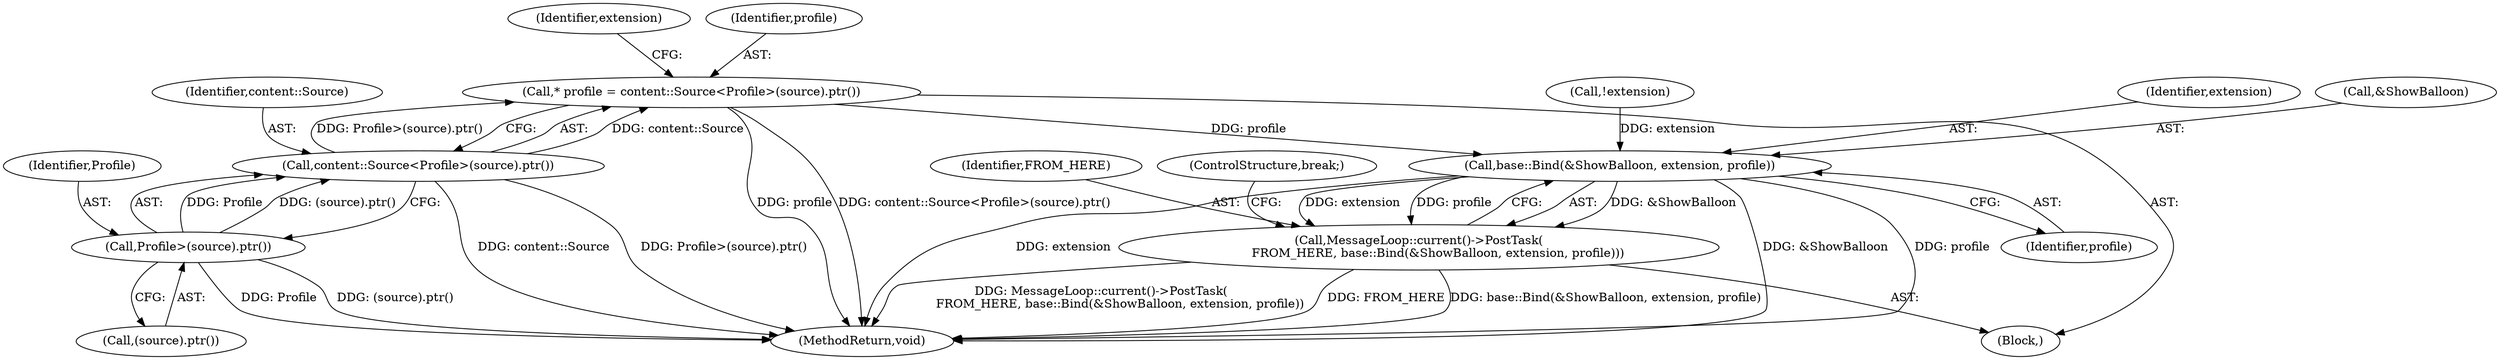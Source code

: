 digraph "0_Chrome_a03d4448faf2c40f4ef444a88cb9aace5b98e8c4_2@pointer" {
"1000243" [label="(Call,* profile = content::Source<Profile>(source).ptr())"];
"1000245" [label="(Call,content::Source<Profile>(source).ptr())"];
"1000247" [label="(Call,Profile>(source).ptr())"];
"1000297" [label="(Call,base::Bind(&ShowBalloon, extension, profile))"];
"1000295" [label="(Call,MessageLoop::current()->PostTask(\n          FROM_HERE, base::Bind(&ShowBalloon, extension, profile)))"];
"1000252" [label="(Identifier,extension)"];
"1000359" [label="(MethodReturn,void)"];
"1000244" [label="(Identifier,profile)"];
"1000297" [label="(Call,base::Bind(&ShowBalloon, extension, profile))"];
"1000247" [label="(Call,Profile>(source).ptr())"];
"1000246" [label="(Identifier,content::Source)"];
"1000249" [label="(Call,(source).ptr())"];
"1000295" [label="(Call,MessageLoop::current()->PostTask(\n          FROM_HERE, base::Bind(&ShowBalloon, extension, profile)))"];
"1000301" [label="(Identifier,profile)"];
"1000298" [label="(Call,&ShowBalloon)"];
"1000296" [label="(Identifier,FROM_HERE)"];
"1000245" [label="(Call,content::Source<Profile>(source).ptr())"];
"1000243" [label="(Call,* profile = content::Source<Profile>(source).ptr())"];
"1000292" [label="(Call,!extension)"];
"1000302" [label="(ControlStructure,break;)"];
"1000300" [label="(Identifier,extension)"];
"1000241" [label="(Block,)"];
"1000248" [label="(Identifier,Profile)"];
"1000243" -> "1000241"  [label="AST: "];
"1000243" -> "1000245"  [label="CFG: "];
"1000244" -> "1000243"  [label="AST: "];
"1000245" -> "1000243"  [label="AST: "];
"1000252" -> "1000243"  [label="CFG: "];
"1000243" -> "1000359"  [label="DDG: profile"];
"1000243" -> "1000359"  [label="DDG: content::Source<Profile>(source).ptr()"];
"1000245" -> "1000243"  [label="DDG: content::Source"];
"1000245" -> "1000243"  [label="DDG: Profile>(source).ptr()"];
"1000243" -> "1000297"  [label="DDG: profile"];
"1000245" -> "1000247"  [label="CFG: "];
"1000246" -> "1000245"  [label="AST: "];
"1000247" -> "1000245"  [label="AST: "];
"1000245" -> "1000359"  [label="DDG: content::Source"];
"1000245" -> "1000359"  [label="DDG: Profile>(source).ptr()"];
"1000247" -> "1000245"  [label="DDG: Profile"];
"1000247" -> "1000245"  [label="DDG: (source).ptr()"];
"1000247" -> "1000249"  [label="CFG: "];
"1000248" -> "1000247"  [label="AST: "];
"1000249" -> "1000247"  [label="AST: "];
"1000247" -> "1000359"  [label="DDG: Profile"];
"1000247" -> "1000359"  [label="DDG: (source).ptr()"];
"1000297" -> "1000295"  [label="AST: "];
"1000297" -> "1000301"  [label="CFG: "];
"1000298" -> "1000297"  [label="AST: "];
"1000300" -> "1000297"  [label="AST: "];
"1000301" -> "1000297"  [label="AST: "];
"1000295" -> "1000297"  [label="CFG: "];
"1000297" -> "1000359"  [label="DDG: &ShowBalloon"];
"1000297" -> "1000359"  [label="DDG: profile"];
"1000297" -> "1000359"  [label="DDG: extension"];
"1000297" -> "1000295"  [label="DDG: &ShowBalloon"];
"1000297" -> "1000295"  [label="DDG: extension"];
"1000297" -> "1000295"  [label="DDG: profile"];
"1000292" -> "1000297"  [label="DDG: extension"];
"1000295" -> "1000241"  [label="AST: "];
"1000296" -> "1000295"  [label="AST: "];
"1000302" -> "1000295"  [label="CFG: "];
"1000295" -> "1000359"  [label="DDG: FROM_HERE"];
"1000295" -> "1000359"  [label="DDG: base::Bind(&ShowBalloon, extension, profile)"];
"1000295" -> "1000359"  [label="DDG: MessageLoop::current()->PostTask(\n          FROM_HERE, base::Bind(&ShowBalloon, extension, profile))"];
}
